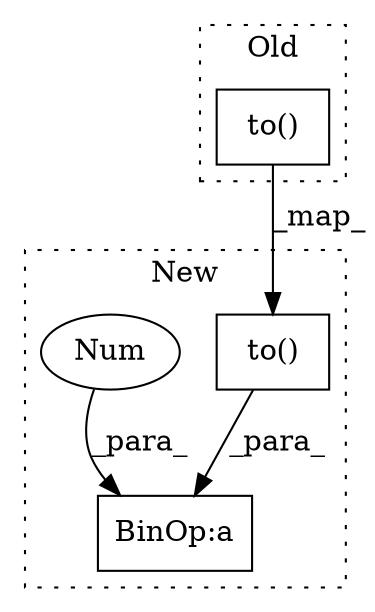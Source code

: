 digraph G {
subgraph cluster0 {
1 [label="to()" a="75" s="9042,9062" l="9,1" shape="box"];
label = "Old";
style="dotted";
}
subgraph cluster1 {
2 [label="to()" a="75" s="9060,9080" l="9,1" shape="box"];
3 [label="BinOp:a" a="82" s="9081" l="1" shape="box"];
4 [label="Num" a="76" s="9082" l="5" shape="ellipse"];
label = "New";
style="dotted";
}
1 -> 2 [label="_map_"];
2 -> 3 [label="_para_"];
4 -> 3 [label="_para_"];
}